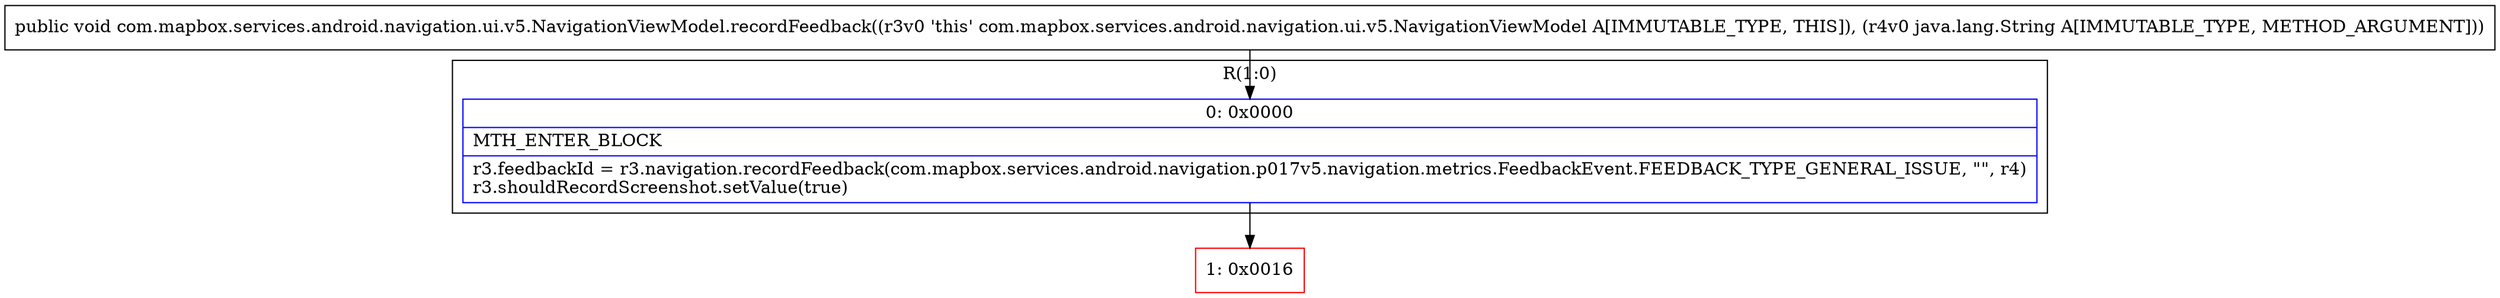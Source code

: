 digraph "CFG forcom.mapbox.services.android.navigation.ui.v5.NavigationViewModel.recordFeedback(Ljava\/lang\/String;)V" {
subgraph cluster_Region_1325170897 {
label = "R(1:0)";
node [shape=record,color=blue];
Node_0 [shape=record,label="{0\:\ 0x0000|MTH_ENTER_BLOCK\l|r3.feedbackId = r3.navigation.recordFeedback(com.mapbox.services.android.navigation.p017v5.navigation.metrics.FeedbackEvent.FEEDBACK_TYPE_GENERAL_ISSUE, \"\", r4)\lr3.shouldRecordScreenshot.setValue(true)\l}"];
}
Node_1 [shape=record,color=red,label="{1\:\ 0x0016}"];
MethodNode[shape=record,label="{public void com.mapbox.services.android.navigation.ui.v5.NavigationViewModel.recordFeedback((r3v0 'this' com.mapbox.services.android.navigation.ui.v5.NavigationViewModel A[IMMUTABLE_TYPE, THIS]), (r4v0 java.lang.String A[IMMUTABLE_TYPE, METHOD_ARGUMENT])) }"];
MethodNode -> Node_0;
Node_0 -> Node_1;
}

